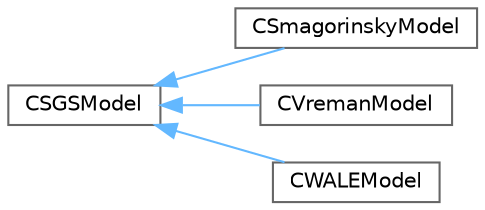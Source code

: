 digraph "Graphical Class Hierarchy"
{
 // LATEX_PDF_SIZE
  bgcolor="transparent";
  edge [fontname=Helvetica,fontsize=10,labelfontname=Helvetica,labelfontsize=10];
  node [fontname=Helvetica,fontsize=10,shape=box,height=0.2,width=0.4];
  rankdir="LR";
  Node0 [id="Node000000",label="CSGSModel",height=0.2,width=0.4,color="grey40", fillcolor="white", style="filled",URL="$classCSGSModel.html",tooltip="Base class for defining the LES subgrid scale model."];
  Node0 -> Node1 [id="edge344_Node000000_Node000001",dir="back",color="steelblue1",style="solid",tooltip=" "];
  Node1 [id="Node000001",label="CSmagorinskyModel",height=0.2,width=0.4,color="grey40", fillcolor="white", style="filled",URL="$classCSmagorinskyModel.html",tooltip="Derived class for defining the Smagorinsky SGS model."];
  Node0 -> Node2 [id="edge345_Node000000_Node000002",dir="back",color="steelblue1",style="solid",tooltip=" "];
  Node2 [id="Node000002",label="CVremanModel",height=0.2,width=0.4,color="grey40", fillcolor="white", style="filled",URL="$classCVremanModel.html",tooltip="Derived class for defining the WALE SGS model."];
  Node0 -> Node3 [id="edge346_Node000000_Node000003",dir="back",color="steelblue1",style="solid",tooltip=" "];
  Node3 [id="Node000003",label="CWALEModel",height=0.2,width=0.4,color="grey40", fillcolor="white", style="filled",URL="$classCWALEModel.html",tooltip="Derived class for defining the WALE SGS model."];
}
